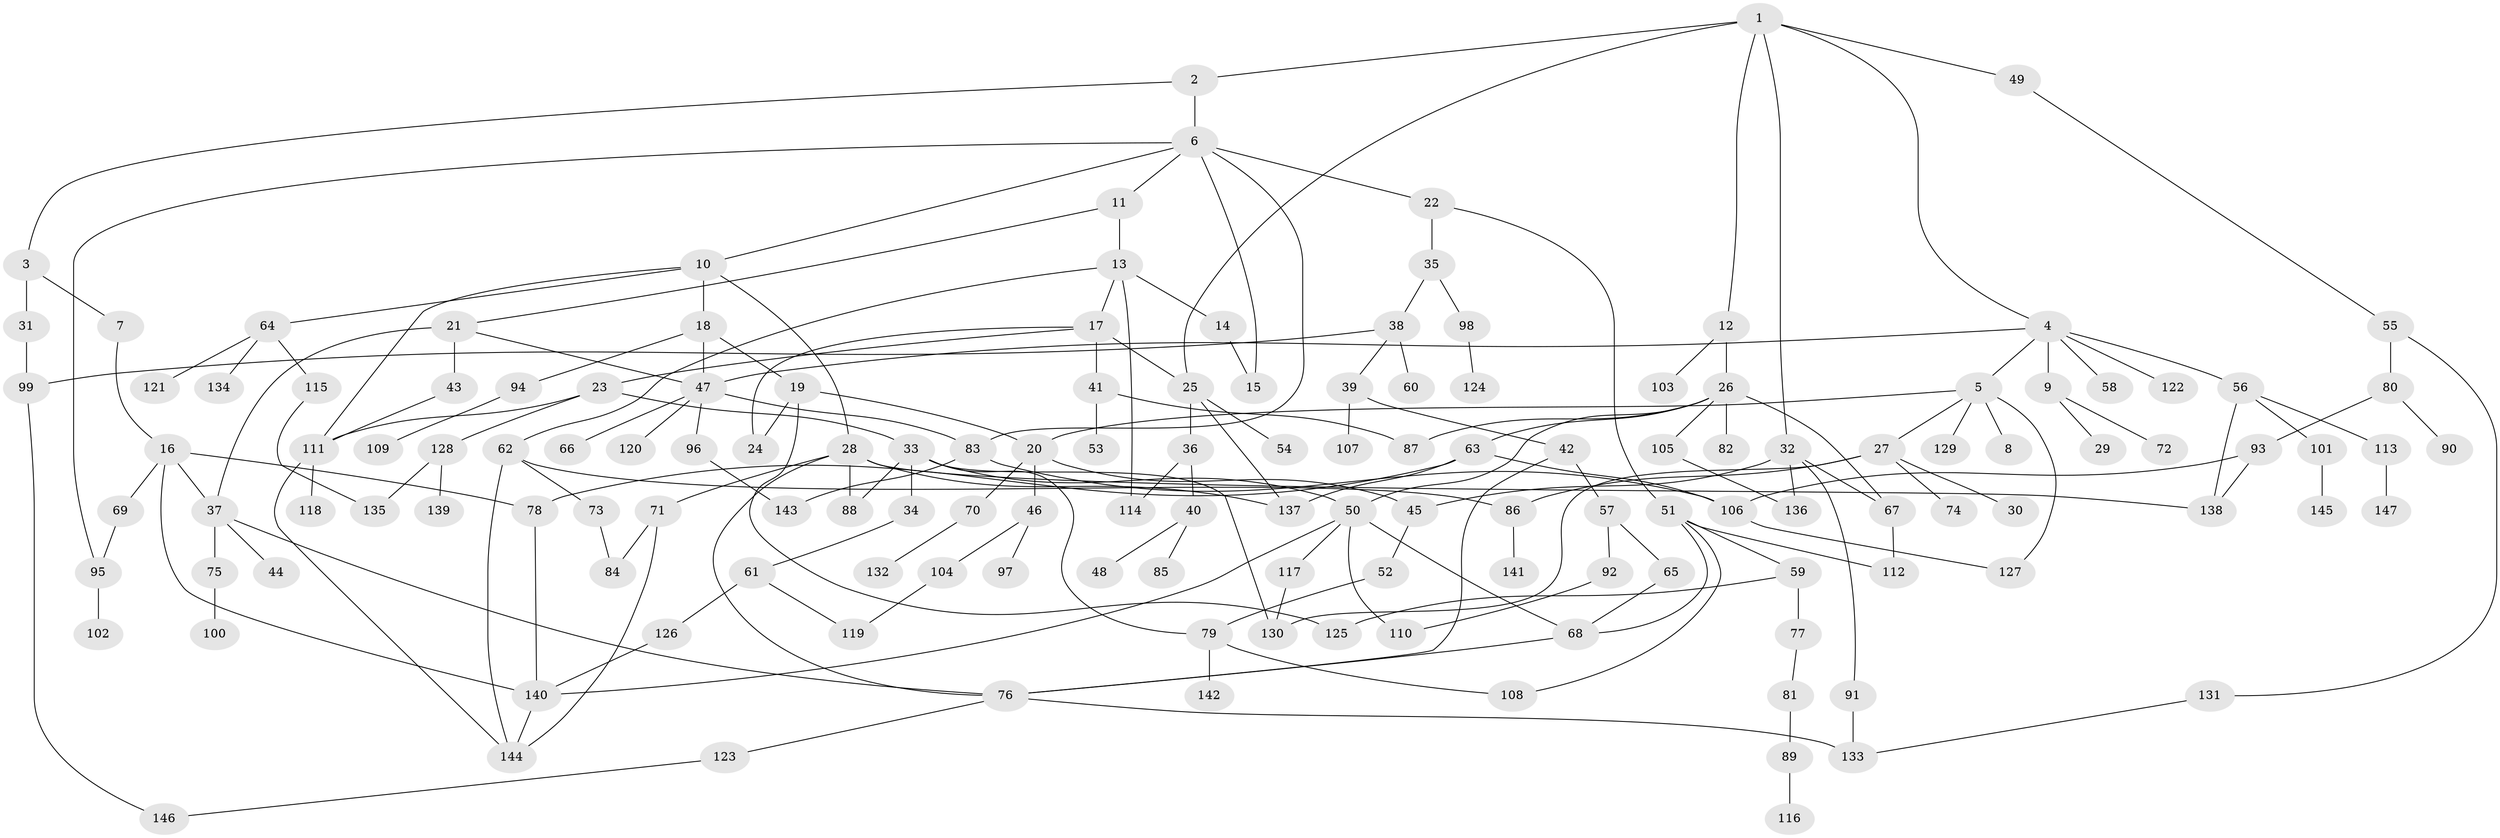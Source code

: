 // Generated by graph-tools (version 1.1) at 2025/10/02/27/25 16:10:51]
// undirected, 147 vertices, 199 edges
graph export_dot {
graph [start="1"]
  node [color=gray90,style=filled];
  1;
  2;
  3;
  4;
  5;
  6;
  7;
  8;
  9;
  10;
  11;
  12;
  13;
  14;
  15;
  16;
  17;
  18;
  19;
  20;
  21;
  22;
  23;
  24;
  25;
  26;
  27;
  28;
  29;
  30;
  31;
  32;
  33;
  34;
  35;
  36;
  37;
  38;
  39;
  40;
  41;
  42;
  43;
  44;
  45;
  46;
  47;
  48;
  49;
  50;
  51;
  52;
  53;
  54;
  55;
  56;
  57;
  58;
  59;
  60;
  61;
  62;
  63;
  64;
  65;
  66;
  67;
  68;
  69;
  70;
  71;
  72;
  73;
  74;
  75;
  76;
  77;
  78;
  79;
  80;
  81;
  82;
  83;
  84;
  85;
  86;
  87;
  88;
  89;
  90;
  91;
  92;
  93;
  94;
  95;
  96;
  97;
  98;
  99;
  100;
  101;
  102;
  103;
  104;
  105;
  106;
  107;
  108;
  109;
  110;
  111;
  112;
  113;
  114;
  115;
  116;
  117;
  118;
  119;
  120;
  121;
  122;
  123;
  124;
  125;
  126;
  127;
  128;
  129;
  130;
  131;
  132;
  133;
  134;
  135;
  136;
  137;
  138;
  139;
  140;
  141;
  142;
  143;
  144;
  145;
  146;
  147;
  1 -- 2;
  1 -- 4;
  1 -- 12;
  1 -- 32;
  1 -- 49;
  1 -- 25;
  2 -- 3;
  2 -- 6;
  3 -- 7;
  3 -- 31;
  4 -- 5;
  4 -- 9;
  4 -- 56;
  4 -- 58;
  4 -- 122;
  4 -- 47;
  5 -- 8;
  5 -- 27;
  5 -- 129;
  5 -- 20;
  5 -- 127;
  6 -- 10;
  6 -- 11;
  6 -- 22;
  6 -- 83;
  6 -- 95;
  6 -- 15;
  7 -- 16;
  9 -- 29;
  9 -- 72;
  10 -- 18;
  10 -- 28;
  10 -- 64;
  10 -- 111;
  11 -- 13;
  11 -- 21;
  12 -- 26;
  12 -- 103;
  13 -- 14;
  13 -- 17;
  13 -- 62;
  13 -- 114;
  14 -- 15;
  16 -- 69;
  16 -- 78;
  16 -- 140;
  16 -- 37;
  17 -- 23;
  17 -- 25;
  17 -- 41;
  17 -- 24;
  18 -- 19;
  18 -- 94;
  18 -- 47;
  19 -- 20;
  19 -- 24;
  19 -- 125;
  20 -- 46;
  20 -- 70;
  20 -- 45;
  21 -- 37;
  21 -- 43;
  21 -- 47;
  22 -- 35;
  22 -- 51;
  23 -- 33;
  23 -- 111;
  23 -- 128;
  25 -- 36;
  25 -- 54;
  25 -- 137;
  26 -- 63;
  26 -- 82;
  26 -- 105;
  26 -- 67;
  26 -- 87;
  26 -- 50;
  27 -- 30;
  27 -- 74;
  27 -- 130;
  27 -- 86;
  28 -- 71;
  28 -- 88;
  28 -- 137;
  28 -- 138;
  28 -- 76;
  31 -- 99;
  32 -- 45;
  32 -- 67;
  32 -- 91;
  32 -- 136;
  33 -- 34;
  33 -- 50;
  33 -- 130;
  33 -- 88;
  33 -- 79;
  34 -- 61;
  35 -- 38;
  35 -- 98;
  36 -- 40;
  36 -- 114;
  37 -- 44;
  37 -- 75;
  37 -- 76;
  38 -- 39;
  38 -- 60;
  38 -- 99;
  39 -- 42;
  39 -- 107;
  40 -- 48;
  40 -- 85;
  41 -- 53;
  41 -- 87;
  42 -- 57;
  42 -- 76;
  43 -- 111;
  45 -- 52;
  46 -- 97;
  46 -- 104;
  47 -- 66;
  47 -- 96;
  47 -- 120;
  47 -- 83;
  49 -- 55;
  50 -- 117;
  50 -- 140;
  50 -- 110;
  50 -- 68;
  51 -- 59;
  51 -- 68;
  51 -- 108;
  51 -- 112;
  52 -- 79;
  55 -- 80;
  55 -- 131;
  56 -- 101;
  56 -- 113;
  56 -- 138;
  57 -- 65;
  57 -- 92;
  59 -- 77;
  59 -- 125;
  61 -- 119;
  61 -- 126;
  62 -- 73;
  62 -- 86;
  62 -- 144;
  63 -- 106;
  63 -- 137;
  63 -- 78;
  64 -- 115;
  64 -- 121;
  64 -- 134;
  65 -- 68;
  67 -- 112;
  68 -- 76;
  69 -- 95;
  70 -- 132;
  71 -- 84;
  71 -- 144;
  73 -- 84;
  75 -- 100;
  76 -- 123;
  76 -- 133;
  77 -- 81;
  78 -- 140;
  79 -- 142;
  79 -- 108;
  80 -- 90;
  80 -- 93;
  81 -- 89;
  83 -- 143;
  83 -- 106;
  86 -- 141;
  89 -- 116;
  91 -- 133;
  92 -- 110;
  93 -- 138;
  93 -- 106;
  94 -- 109;
  95 -- 102;
  96 -- 143;
  98 -- 124;
  99 -- 146;
  101 -- 145;
  104 -- 119;
  105 -- 136;
  106 -- 127;
  111 -- 118;
  111 -- 144;
  113 -- 147;
  115 -- 135;
  117 -- 130;
  123 -- 146;
  126 -- 140;
  128 -- 135;
  128 -- 139;
  131 -- 133;
  140 -- 144;
}
